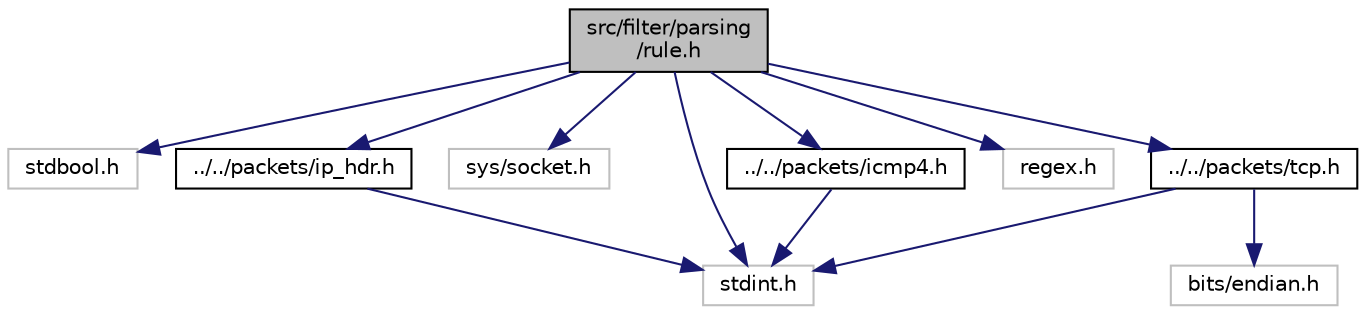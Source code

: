 digraph "src/filter/parsing/rule.h"
{
 // LATEX_PDF_SIZE
  edge [fontname="Helvetica",fontsize="10",labelfontname="Helvetica",labelfontsize="10"];
  node [fontname="Helvetica",fontsize="10",shape=record];
  Node1 [label="src/filter/parsing\l/rule.h",height=0.2,width=0.4,color="black", fillcolor="grey75", style="filled", fontcolor="black",tooltip="Define functions and structure for rule.c."];
  Node1 -> Node2 [color="midnightblue",fontsize="10",style="solid"];
  Node2 [label="stdbool.h",height=0.2,width=0.4,color="grey75", fillcolor="white", style="filled",tooltip=" "];
  Node1 -> Node3 [color="midnightblue",fontsize="10",style="solid"];
  Node3 [label="stdint.h",height=0.2,width=0.4,color="grey75", fillcolor="white", style="filled",tooltip=" "];
  Node1 -> Node4 [color="midnightblue",fontsize="10",style="solid"];
  Node4 [label="sys/socket.h",height=0.2,width=0.4,color="grey75", fillcolor="white", style="filled",tooltip=" "];
  Node1 -> Node5 [color="midnightblue",fontsize="10",style="solid"];
  Node5 [label="../../packets/ip_hdr.h",height=0.2,width=0.4,color="black", fillcolor="white", style="filled",URL="$ip__hdr_8h_source.html",tooltip=" "];
  Node5 -> Node3 [color="midnightblue",fontsize="10",style="solid"];
  Node1 -> Node6 [color="midnightblue",fontsize="10",style="solid"];
  Node6 [label="../../packets/tcp.h",height=0.2,width=0.4,color="black", fillcolor="white", style="filled",URL="$tcp_8h_source.html",tooltip=" "];
  Node6 -> Node3 [color="midnightblue",fontsize="10",style="solid"];
  Node6 -> Node7 [color="midnightblue",fontsize="10",style="solid"];
  Node7 [label="bits/endian.h",height=0.2,width=0.4,color="grey75", fillcolor="white", style="filled",tooltip=" "];
  Node1 -> Node8 [color="midnightblue",fontsize="10",style="solid"];
  Node8 [label="regex.h",height=0.2,width=0.4,color="grey75", fillcolor="white", style="filled",tooltip=" "];
  Node1 -> Node9 [color="midnightblue",fontsize="10",style="solid"];
  Node9 [label="../../packets/icmp4.h",height=0.2,width=0.4,color="black", fillcolor="white", style="filled",URL="$icmp4_8h_source.html",tooltip=" "];
  Node9 -> Node3 [color="midnightblue",fontsize="10",style="solid"];
}

